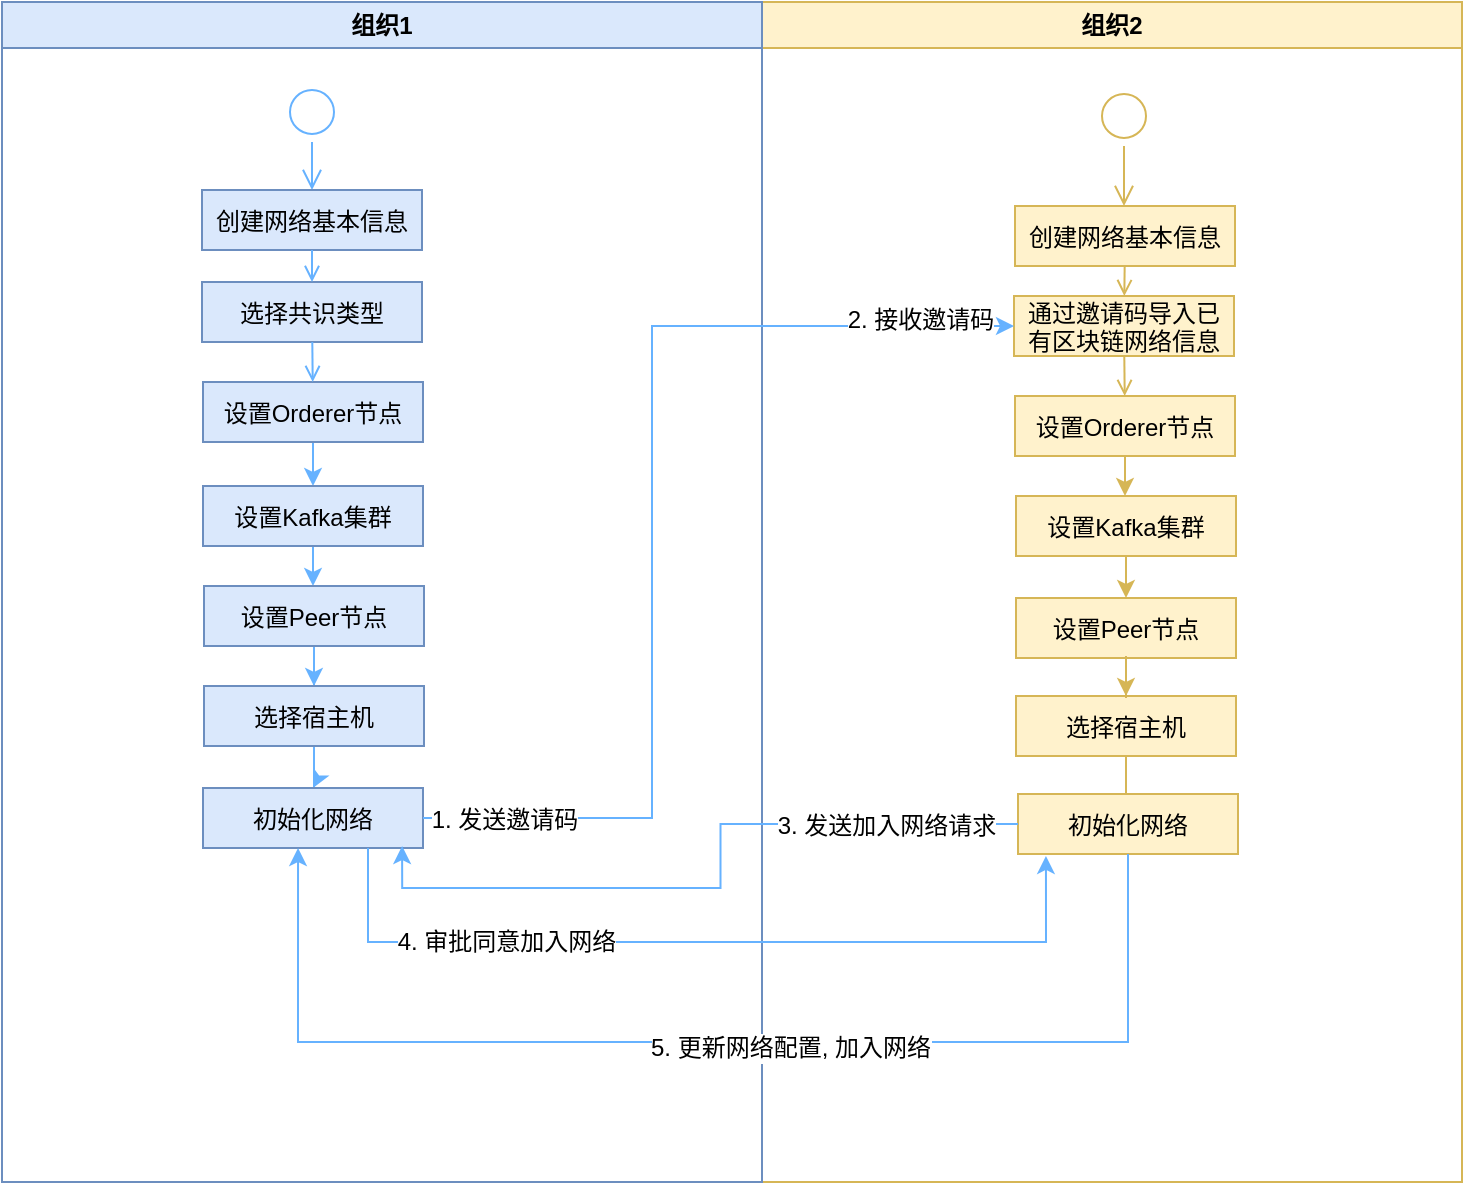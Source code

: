 <mxfile version="11.3.1" type="github" pages="1"><diagram id="x8NNEcimUP0-5_pCZJzI" name="Page-1"><mxGraphModel dx="932" dy="504" grid="0" gridSize="10" guides="1" tooltips="1" connect="1" arrows="1" fold="1" page="1" pageScale="1" pageWidth="827" pageHeight="1169" math="0" shadow="0"><root><mxCell id="0"/><mxCell id="1" parent="0"/><mxCell id="lI8whCjla08CDnoV7UKN-1" value="组织2" style="swimlane;whiteSpace=wrap;startSize=23;fillColor=#fff2cc;strokeColor=#d6b656;" vertex="1" parent="1"><mxGeometry x="420" y="40" width="350" height="590" as="geometry"/></mxCell><mxCell id="lI8whCjla08CDnoV7UKN-2" value="" style="ellipse;shape=startState;fillColor=none;strokeColor=#d6b656;" vertex="1" parent="lI8whCjla08CDnoV7UKN-1"><mxGeometry x="166" y="42" width="30" height="30" as="geometry"/></mxCell><mxCell id="lI8whCjla08CDnoV7UKN-3" value="" style="edgeStyle=elbowEdgeStyle;elbow=horizontal;verticalAlign=bottom;endArrow=open;endSize=8;strokeColor=#d6b656;endFill=1;rounded=0;fillColor=#fff2cc;" edge="1" parent="lI8whCjla08CDnoV7UKN-1" target="lI8whCjla08CDnoV7UKN-4"><mxGeometry x="1" y="-88" as="geometry"><mxPoint x="16" y="-18" as="targetPoint"/><mxPoint x="181" y="72" as="sourcePoint"/></mxGeometry></mxCell><mxCell id="lI8whCjla08CDnoV7UKN-4" value="创建网络基本信息" style="fillColor=#fff2cc;strokeColor=#d6b656;" vertex="1" parent="lI8whCjla08CDnoV7UKN-1"><mxGeometry x="126.5" y="102" width="110" height="30" as="geometry"/></mxCell><mxCell id="lI8whCjla08CDnoV7UKN-5" value="通过邀请码导入已&#10;有区块链网络信息" style="fillColor=#fff2cc;strokeColor=#d6b656;" vertex="1" parent="lI8whCjla08CDnoV7UKN-1"><mxGeometry x="126" y="147" width="110" height="30" as="geometry"/></mxCell><mxCell id="lI8whCjla08CDnoV7UKN-6" value="" style="endArrow=open;strokeColor=#d6b656;endFill=1;rounded=0;fillColor=#fff2cc;" edge="1" parent="lI8whCjla08CDnoV7UKN-1" source="lI8whCjla08CDnoV7UKN-4" target="lI8whCjla08CDnoV7UKN-5"><mxGeometry relative="1" as="geometry"/></mxCell><mxCell id="lI8whCjla08CDnoV7UKN-7" value="设置Orderer节点" style="fillColor=#fff2cc;strokeColor=#d6b656;" vertex="1" parent="lI8whCjla08CDnoV7UKN-1"><mxGeometry x="126.5" y="197" width="110" height="30" as="geometry"/></mxCell><mxCell id="lI8whCjla08CDnoV7UKN-8" value="设置Kafka集群" style="fillColor=#fff2cc;strokeColor=#d6b656;" vertex="1" parent="lI8whCjla08CDnoV7UKN-1"><mxGeometry x="127" y="247" width="110" height="30" as="geometry"/></mxCell><mxCell id="lI8whCjla08CDnoV7UKN-9" value="" style="edgeStyle=orthogonalEdgeStyle;rounded=0;orthogonalLoop=1;jettySize=auto;html=1;strokeColor=#d6b656;fillColor=#fff2cc;" edge="1" parent="lI8whCjla08CDnoV7UKN-1" source="lI8whCjla08CDnoV7UKN-7" target="lI8whCjla08CDnoV7UKN-8"><mxGeometry relative="1" as="geometry"/></mxCell><mxCell id="lI8whCjla08CDnoV7UKN-10" value="设置Peer节点" style="fillColor=#fff2cc;strokeColor=#d6b656;" vertex="1" parent="lI8whCjla08CDnoV7UKN-1"><mxGeometry x="127" y="298" width="110" height="30" as="geometry"/></mxCell><mxCell id="lI8whCjla08CDnoV7UKN-11" value="" style="edgeStyle=orthogonalEdgeStyle;rounded=0;orthogonalLoop=1;jettySize=auto;html=1;strokeColor=#d6b656;fillColor=#fff2cc;" edge="1" parent="lI8whCjla08CDnoV7UKN-1" source="lI8whCjla08CDnoV7UKN-8" target="lI8whCjla08CDnoV7UKN-10"><mxGeometry relative="1" as="geometry"/></mxCell><mxCell id="lI8whCjla08CDnoV7UKN-12" value="选择宿主机" style="fillColor=#fff2cc;strokeColor=#d6b656;" vertex="1" parent="lI8whCjla08CDnoV7UKN-1"><mxGeometry x="127" y="347" width="110" height="30" as="geometry"/></mxCell><mxCell id="lI8whCjla08CDnoV7UKN-13" value="" style="edgeStyle=orthogonalEdgeStyle;rounded=0;orthogonalLoop=1;jettySize=auto;html=1;strokeColor=#d6b656;fillColor=#fff2cc;" edge="1" parent="lI8whCjla08CDnoV7UKN-1" source="lI8whCjla08CDnoV7UKN-10" target="lI8whCjla08CDnoV7UKN-12"><mxGeometry relative="1" as="geometry"/></mxCell><mxCell id="lI8whCjla08CDnoV7UKN-14" value="" style="edgeStyle=orthogonalEdgeStyle;rounded=0;orthogonalLoop=1;jettySize=auto;html=1;strokeColor=#d6b656;fillColor=#fff2cc;" edge="1" parent="lI8whCjla08CDnoV7UKN-1" source="lI8whCjla08CDnoV7UKN-12"><mxGeometry relative="1" as="geometry"><mxPoint x="182" y="396" as="targetPoint"/></mxGeometry></mxCell><mxCell id="lI8whCjla08CDnoV7UKN-15" value="" style="endArrow=open;strokeColor=#d6b656;endFill=1;rounded=0;fillColor=#fff2cc;" edge="1" parent="lI8whCjla08CDnoV7UKN-1" source="lI8whCjla08CDnoV7UKN-5" target="lI8whCjla08CDnoV7UKN-7"><mxGeometry relative="1" as="geometry"/></mxCell><mxCell id="lI8whCjla08CDnoV7UKN-16" value="初始化网络" style="fillColor=#fff2cc;strokeColor=#d6b656;" vertex="1" parent="lI8whCjla08CDnoV7UKN-1"><mxGeometry x="128" y="396" width="110" height="30" as="geometry"/></mxCell><mxCell id="lI8whCjla08CDnoV7UKN-17" value="组织1" style="swimlane;whiteSpace=wrap;fillColor=#dae8fc;strokeColor=#6c8ebf;" vertex="1" parent="1"><mxGeometry x="40" y="40" width="380" height="590" as="geometry"/></mxCell><mxCell id="lI8whCjla08CDnoV7UKN-18" value="" style="ellipse;shape=startState;fillColor=none;strokeColor=#66B2FF;" vertex="1" parent="lI8whCjla08CDnoV7UKN-17"><mxGeometry x="140" y="40" width="30" height="30" as="geometry"/></mxCell><mxCell id="lI8whCjla08CDnoV7UKN-19" value="" style="edgeStyle=elbowEdgeStyle;elbow=horizontal;verticalAlign=bottom;endArrow=open;endSize=8;strokeColor=#66B2FF;endFill=1;rounded=0" edge="1" parent="lI8whCjla08CDnoV7UKN-17" source="lI8whCjla08CDnoV7UKN-18" target="lI8whCjla08CDnoV7UKN-20"><mxGeometry x="140" y="40" as="geometry"><mxPoint x="155" y="110" as="targetPoint"/></mxGeometry></mxCell><mxCell id="lI8whCjla08CDnoV7UKN-20" value="创建网络基本信息" style="fillColor=#dae8fc;strokeColor=#6c8ebf;" vertex="1" parent="lI8whCjla08CDnoV7UKN-17"><mxGeometry x="100" y="94" width="110" height="30" as="geometry"/></mxCell><mxCell id="lI8whCjla08CDnoV7UKN-21" value="选择共识类型" style="fillColor=#dae8fc;strokeColor=#6c8ebf;" vertex="1" parent="lI8whCjla08CDnoV7UKN-17"><mxGeometry x="100" y="140" width="110" height="30" as="geometry"/></mxCell><mxCell id="lI8whCjla08CDnoV7UKN-22" value="" style="endArrow=open;strokeColor=#66B2FF;endFill=1;rounded=0" edge="1" parent="lI8whCjla08CDnoV7UKN-17" source="lI8whCjla08CDnoV7UKN-20" target="lI8whCjla08CDnoV7UKN-21"><mxGeometry relative="1" as="geometry"/></mxCell><mxCell id="lI8whCjla08CDnoV7UKN-23" value="" style="edgeStyle=orthogonalEdgeStyle;rounded=0;orthogonalLoop=1;jettySize=auto;html=1;strokeColor=#66B2FF;" edge="1" parent="lI8whCjla08CDnoV7UKN-17" source="lI8whCjla08CDnoV7UKN-24" target="lI8whCjla08CDnoV7UKN-26"><mxGeometry relative="1" as="geometry"/></mxCell><mxCell id="lI8whCjla08CDnoV7UKN-24" value="设置Orderer节点" style="fillColor=#dae8fc;strokeColor=#6c8ebf;" vertex="1" parent="lI8whCjla08CDnoV7UKN-17"><mxGeometry x="100.5" y="190" width="110" height="30" as="geometry"/></mxCell><mxCell id="lI8whCjla08CDnoV7UKN-25" value="" style="edgeStyle=orthogonalEdgeStyle;rounded=0;orthogonalLoop=1;jettySize=auto;html=1;strokeColor=#66B2FF;" edge="1" parent="lI8whCjla08CDnoV7UKN-17" source="lI8whCjla08CDnoV7UKN-26" target="lI8whCjla08CDnoV7UKN-28"><mxGeometry relative="1" as="geometry"/></mxCell><mxCell id="lI8whCjla08CDnoV7UKN-26" value="设置Kafka集群" style="fillColor=#dae8fc;strokeColor=#6c8ebf;" vertex="1" parent="lI8whCjla08CDnoV7UKN-17"><mxGeometry x="100.5" y="242" width="110" height="30" as="geometry"/></mxCell><mxCell id="lI8whCjla08CDnoV7UKN-27" value="" style="edgeStyle=orthogonalEdgeStyle;rounded=0;orthogonalLoop=1;jettySize=auto;html=1;strokeColor=#66B2FF;" edge="1" parent="lI8whCjla08CDnoV7UKN-17" source="lI8whCjla08CDnoV7UKN-28" target="lI8whCjla08CDnoV7UKN-30"><mxGeometry relative="1" as="geometry"/></mxCell><mxCell id="lI8whCjla08CDnoV7UKN-28" value="设置Peer节点" style="fillColor=#dae8fc;strokeColor=#6c8ebf;" vertex="1" parent="lI8whCjla08CDnoV7UKN-17"><mxGeometry x="101" y="292" width="110" height="30" as="geometry"/></mxCell><mxCell id="lI8whCjla08CDnoV7UKN-29" value="" style="edgeStyle=orthogonalEdgeStyle;rounded=0;orthogonalLoop=1;jettySize=auto;html=1;strokeColor=#66B2FF;" edge="1" parent="lI8whCjla08CDnoV7UKN-17" source="lI8whCjla08CDnoV7UKN-30" target="lI8whCjla08CDnoV7UKN-31"><mxGeometry relative="1" as="geometry"/></mxCell><mxCell id="lI8whCjla08CDnoV7UKN-30" value="选择宿主机" style="fillColor=#dae8fc;strokeColor=#6c8ebf;" vertex="1" parent="lI8whCjla08CDnoV7UKN-17"><mxGeometry x="101" y="342" width="110" height="30" as="geometry"/></mxCell><mxCell id="lI8whCjla08CDnoV7UKN-31" value="初始化网络" style="fillColor=#dae8fc;strokeColor=#6c8ebf;" vertex="1" parent="lI8whCjla08CDnoV7UKN-17"><mxGeometry x="100.5" y="393" width="110" height="30" as="geometry"/></mxCell><mxCell id="lI8whCjla08CDnoV7UKN-32" value="" style="endArrow=open;strokeColor=#66B2FF;endFill=1;rounded=0" edge="1" parent="lI8whCjla08CDnoV7UKN-17" source="lI8whCjla08CDnoV7UKN-21" target="lI8whCjla08CDnoV7UKN-24"><mxGeometry relative="1" as="geometry"/></mxCell><mxCell id="lI8whCjla08CDnoV7UKN-33" style="edgeStyle=orthogonalEdgeStyle;rounded=0;orthogonalLoop=1;jettySize=auto;html=1;exitX=1;exitY=0.5;exitDx=0;exitDy=0;entryX=0;entryY=0.5;entryDx=0;entryDy=0;strokeColor=#66B2FF;" edge="1" parent="1" source="lI8whCjla08CDnoV7UKN-31" target="lI8whCjla08CDnoV7UKN-5"><mxGeometry relative="1" as="geometry"><Array as="points"><mxPoint x="365" y="448"/><mxPoint x="365" y="202"/></Array></mxGeometry></mxCell><mxCell id="lI8whCjla08CDnoV7UKN-34" value="1. 发送邀请码" style="text;html=1;resizable=0;points=[];align=center;verticalAlign=middle;labelBackgroundColor=#ffffff;" vertex="1" connectable="0" parent="lI8whCjla08CDnoV7UKN-33"><mxGeometry x="-0.852" y="-1" relative="1" as="geometry"><mxPoint as="offset"/></mxGeometry></mxCell><mxCell id="lI8whCjla08CDnoV7UKN-35" value="2. 接收邀请码" style="text;html=1;resizable=0;points=[];align=center;verticalAlign=middle;labelBackgroundColor=#ffffff;" vertex="1" connectable="0" parent="lI8whCjla08CDnoV7UKN-33"><mxGeometry x="0.808" y="3" relative="1" as="geometry"><mxPoint x="5" as="offset"/></mxGeometry></mxCell><mxCell id="lI8whCjla08CDnoV7UKN-36" style="edgeStyle=orthogonalEdgeStyle;rounded=0;orthogonalLoop=1;jettySize=auto;html=1;exitX=0;exitY=0.5;exitDx=0;exitDy=0;entryX=0.905;entryY=0.967;entryDx=0;entryDy=0;entryPerimeter=0;strokeColor=#66B2FF;" edge="1" parent="1" source="lI8whCjla08CDnoV7UKN-16" target="lI8whCjla08CDnoV7UKN-31"><mxGeometry relative="1" as="geometry"/></mxCell><mxCell id="lI8whCjla08CDnoV7UKN-37" value="3. 发送加入网络请求" style="text;html=1;resizable=0;points=[];align=center;verticalAlign=middle;labelBackgroundColor=#ffffff;" vertex="1" connectable="0" parent="lI8whCjla08CDnoV7UKN-36"><mxGeometry x="-0.429" y="1" relative="1" as="geometry"><mxPoint x="37" as="offset"/></mxGeometry></mxCell><mxCell id="lI8whCjla08CDnoV7UKN-38" style="edgeStyle=orthogonalEdgeStyle;rounded=0;orthogonalLoop=1;jettySize=auto;html=1;exitX=0.75;exitY=1;exitDx=0;exitDy=0;entryX=0.127;entryY=1.033;entryDx=0;entryDy=0;entryPerimeter=0;strokeColor=#66B2FF;" edge="1" parent="1" source="lI8whCjla08CDnoV7UKN-31" target="lI8whCjla08CDnoV7UKN-16"><mxGeometry relative="1" as="geometry"><Array as="points"><mxPoint x="223" y="510"/><mxPoint x="562" y="510"/></Array></mxGeometry></mxCell><mxCell id="lI8whCjla08CDnoV7UKN-39" value="4. 审批同意加入网络" style="text;html=1;resizable=0;points=[];align=center;verticalAlign=middle;labelBackgroundColor=#ffffff;" vertex="1" connectable="0" parent="lI8whCjla08CDnoV7UKN-38"><mxGeometry x="-0.781" y="31" relative="1" as="geometry"><mxPoint x="69" y="31" as="offset"/></mxGeometry></mxCell><mxCell id="lI8whCjla08CDnoV7UKN-40" style="edgeStyle=orthogonalEdgeStyle;rounded=0;orthogonalLoop=1;jettySize=auto;html=1;exitX=0.5;exitY=1;exitDx=0;exitDy=0;entryX=0.432;entryY=1;entryDx=0;entryDy=0;entryPerimeter=0;strokeColor=#66B2FF;" edge="1" parent="1" source="lI8whCjla08CDnoV7UKN-16" target="lI8whCjla08CDnoV7UKN-31"><mxGeometry relative="1" as="geometry"><Array as="points"><mxPoint x="603" y="560"/><mxPoint x="188" y="560"/></Array></mxGeometry></mxCell><mxCell id="lI8whCjla08CDnoV7UKN-41" value="5. 更新网络配置, 加入网络" style="text;html=1;resizable=0;points=[];align=center;verticalAlign=middle;labelBackgroundColor=#ffffff;" vertex="1" connectable="0" parent="lI8whCjla08CDnoV7UKN-40"><mxGeometry x="-0.132" y="3" relative="1" as="geometry"><mxPoint as="offset"/></mxGeometry></mxCell></root></mxGraphModel></diagram></mxfile>